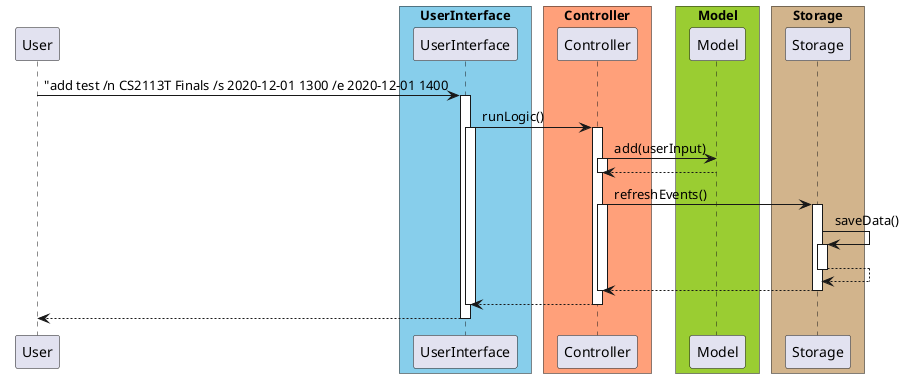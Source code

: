 @startuml

skinparam ParticipantPadding 10
skinparam BoxPadding 5

participant User

box "UserInterface" #skyblue
participant UserInterface
end box

box "Controller" #LightSalmon
participant Controller
end box

box "Model" #YellowGreen
participant Model
end box

box "Storage" #Tan
participant Storage
end box


User -> UserInterface: "add test /n CS2113T Finals /s 2020-12-01 1300 /e 2020-12-01 1400
activate UserInterface
UserInterface -> Controller: runLogic()
activate UserInterface
activate Controller
Controller -> Model: add(userInput)
activate Controller
Model --> Controller
deactivate Controller
Controller -> Storage: refreshEvents()
activate Controller
activate Storage
Storage -> Storage: saveData()
activate Storage
Storage --> Storage
deactivate Storage
Storage --> Controller
deactivate Storage
deactivate Controller
Controller --> UserInterface
deactivate Controller
deactivate UserInterface
UserInterface --> User
deactivate UserInterface
deactivate User
@enduml